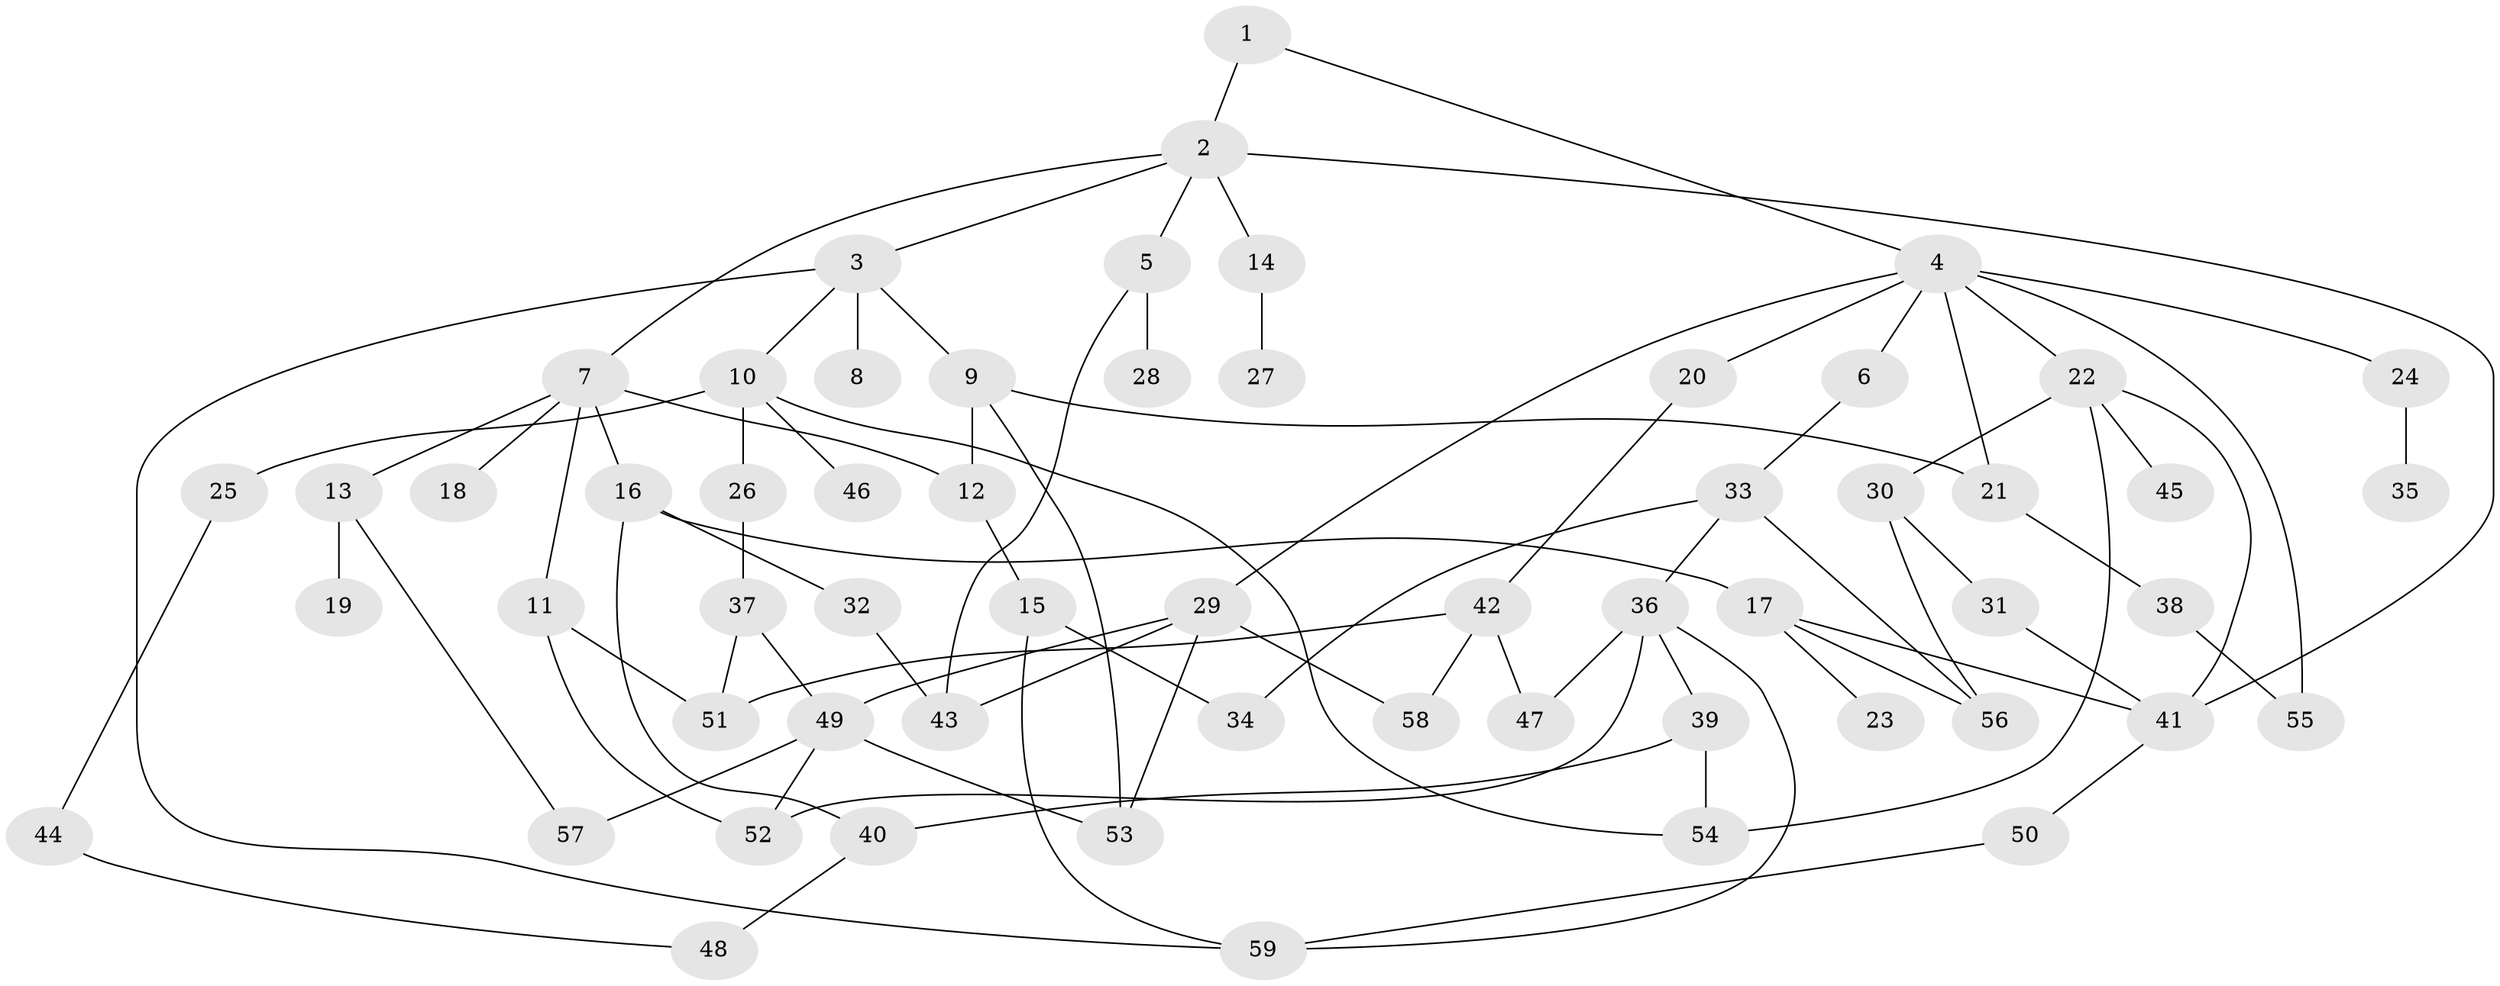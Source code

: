 // Generated by graph-tools (version 1.1) at 2025/49/03/09/25 03:49:26]
// undirected, 59 vertices, 86 edges
graph export_dot {
graph [start="1"]
  node [color=gray90,style=filled];
  1;
  2;
  3;
  4;
  5;
  6;
  7;
  8;
  9;
  10;
  11;
  12;
  13;
  14;
  15;
  16;
  17;
  18;
  19;
  20;
  21;
  22;
  23;
  24;
  25;
  26;
  27;
  28;
  29;
  30;
  31;
  32;
  33;
  34;
  35;
  36;
  37;
  38;
  39;
  40;
  41;
  42;
  43;
  44;
  45;
  46;
  47;
  48;
  49;
  50;
  51;
  52;
  53;
  54;
  55;
  56;
  57;
  58;
  59;
  1 -- 2;
  1 -- 4;
  2 -- 3;
  2 -- 5;
  2 -- 7;
  2 -- 14;
  2 -- 41;
  3 -- 8;
  3 -- 9;
  3 -- 10;
  3 -- 59;
  4 -- 6;
  4 -- 20;
  4 -- 22;
  4 -- 24;
  4 -- 29;
  4 -- 55;
  4 -- 21;
  5 -- 28;
  5 -- 43;
  6 -- 33;
  7 -- 11;
  7 -- 12;
  7 -- 13;
  7 -- 16;
  7 -- 18;
  9 -- 21;
  9 -- 12;
  9 -- 53;
  10 -- 25;
  10 -- 26;
  10 -- 46;
  10 -- 54;
  11 -- 52;
  11 -- 51;
  12 -- 15;
  13 -- 19;
  13 -- 57;
  14 -- 27;
  15 -- 34;
  15 -- 59;
  16 -- 17;
  16 -- 32;
  16 -- 40;
  17 -- 23;
  17 -- 41;
  17 -- 56;
  20 -- 42;
  21 -- 38;
  22 -- 30;
  22 -- 45;
  22 -- 54;
  22 -- 41;
  24 -- 35;
  25 -- 44;
  26 -- 37;
  29 -- 43;
  29 -- 49;
  29 -- 53;
  29 -- 58;
  30 -- 31;
  30 -- 56;
  31 -- 41;
  32 -- 43;
  33 -- 34;
  33 -- 36;
  33 -- 56;
  36 -- 39;
  36 -- 47;
  36 -- 59;
  36 -- 52;
  37 -- 51;
  37 -- 49;
  38 -- 55;
  39 -- 40;
  39 -- 54;
  40 -- 48;
  41 -- 50;
  42 -- 58;
  42 -- 47;
  42 -- 51;
  44 -- 48;
  49 -- 52;
  49 -- 57;
  49 -- 53;
  50 -- 59;
}
